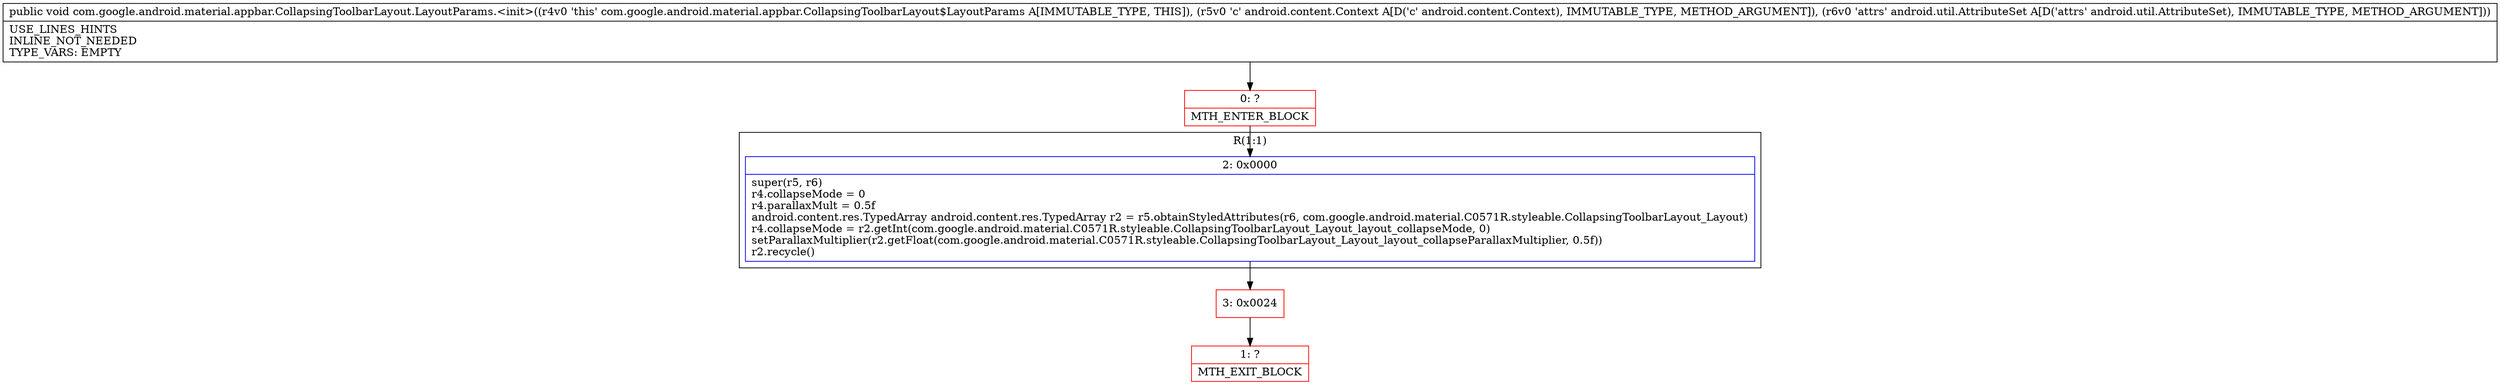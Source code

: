 digraph "CFG forcom.google.android.material.appbar.CollapsingToolbarLayout.LayoutParams.\<init\>(Landroid\/content\/Context;Landroid\/util\/AttributeSet;)V" {
subgraph cluster_Region_663326891 {
label = "R(1:1)";
node [shape=record,color=blue];
Node_2 [shape=record,label="{2\:\ 0x0000|super(r5, r6)\lr4.collapseMode = 0\lr4.parallaxMult = 0.5f\landroid.content.res.TypedArray android.content.res.TypedArray r2 = r5.obtainStyledAttributes(r6, com.google.android.material.C0571R.styleable.CollapsingToolbarLayout_Layout)\lr4.collapseMode = r2.getInt(com.google.android.material.C0571R.styleable.CollapsingToolbarLayout_Layout_layout_collapseMode, 0)\lsetParallaxMultiplier(r2.getFloat(com.google.android.material.C0571R.styleable.CollapsingToolbarLayout_Layout_layout_collapseParallaxMultiplier, 0.5f))\lr2.recycle()\l}"];
}
Node_0 [shape=record,color=red,label="{0\:\ ?|MTH_ENTER_BLOCK\l}"];
Node_3 [shape=record,color=red,label="{3\:\ 0x0024}"];
Node_1 [shape=record,color=red,label="{1\:\ ?|MTH_EXIT_BLOCK\l}"];
MethodNode[shape=record,label="{public void com.google.android.material.appbar.CollapsingToolbarLayout.LayoutParams.\<init\>((r4v0 'this' com.google.android.material.appbar.CollapsingToolbarLayout$LayoutParams A[IMMUTABLE_TYPE, THIS]), (r5v0 'c' android.content.Context A[D('c' android.content.Context), IMMUTABLE_TYPE, METHOD_ARGUMENT]), (r6v0 'attrs' android.util.AttributeSet A[D('attrs' android.util.AttributeSet), IMMUTABLE_TYPE, METHOD_ARGUMENT]))  | USE_LINES_HINTS\lINLINE_NOT_NEEDED\lTYPE_VARS: EMPTY\l}"];
MethodNode -> Node_0;Node_2 -> Node_3;
Node_0 -> Node_2;
Node_3 -> Node_1;
}

